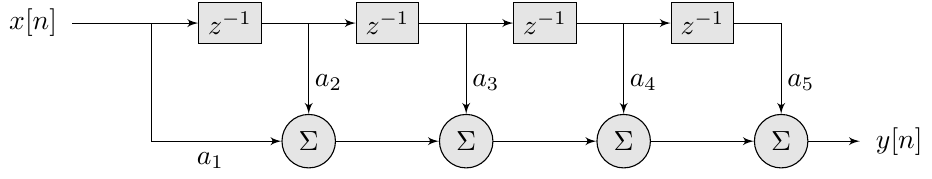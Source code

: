 \documentclass{standalone}
\usepackage{tikz}
\usetikzlibrary{calc}
\usetikzlibrary{positioning}
\usetikzlibrary{shapes,arrows,decorations.pathreplacing,decorations.markings}
\tikzstyle{block} = [draw, fill=gray!20, rectangle]
\tikzstyle{sum} = [draw, fill=gray!20, circle, node distance=1cm]
\tikzstyle{input} = [coordinate]
\tikzstyle{output} = [coordinate]
\tikzstyle{pinstyle} = [pin edge={to-,thin,black}]
\usepackage{pgfplots}
 \pgfplotsset{compat=1.13}
 \usepackage{transparent}

\begin{document}
\begin{tikzpicture}[auto, node distance=2cm,>=latex',scale=1, every node/.style={transform shape}]

    \node [block] at (2,0) (block1) {$z^{-1}$};
    \node [block] at (4,0) (block2) {$z^{-1}$};
    \node [block] at (6,0) (block3) {$z^{-1}$};		
    \node [block] at (8,0) (block4) {$z^{-1}$};	

    \node[sum] at (3,-1.5) (sum1) {$\Sigma$};
    \node[sum] at (5,-1.5) (sum2) {$\Sigma$};
    \node[sum] at (7,-1.5) (sum3) {$\Sigma$};
    \node[sum] at (9,-1.5) (sum4) {$\Sigma$};

    \node [input] at (0,0) (input1) {};
    \node [input] at (1,0) (input2) {};
    \node [input] at (1,-1.5) (input3) {};
    \node [output] at (10,-1.5) (output) {};

    \draw (input1) -- (input2);
    \draw (input2) -- (input3);
    \draw[->] (input2) -- (block1);
    \draw[->] (block1) -- (block2);
    \draw[->] (block2) -- (block3);
    \draw[->] (block3) -- (block4);
    \draw[->] (block1) -| (sum1);
    \draw[->] (input3) -- (sum1);
    \draw[->] (block2) -| (sum2);
    \draw[->] (sum1) -- (sum2);
    \draw[->] (sum2) -- (sum3);
    \draw[->] (block3) -| (sum3);
    \draw[->] (sum3) -- (sum4);
    \draw[->] (block4) -| (sum4);
    \draw[->] (sum4) -- (output);

    \node at (-0.5,0) {$x[n]$};
    \node at (10.5,-1.5) {$y[n]$};

    \node at (1.75,-1.75) {$a_1$};
    \node at (3.25,-0.75) {$a_2$};
    \node at (5.25,-0.75) {$a_3$};
    \node at (7.25,-0.75) {$a_4$};
    \node at (9.25,-0.75) {$a_5$};
    
\end{tikzpicture}

\end{document}

LaTeX finished at Tue Jun 24 12:38:53
